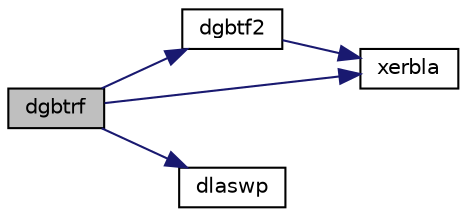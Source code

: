 digraph "dgbtrf"
{
 // LATEX_PDF_SIZE
  edge [fontname="Helvetica",fontsize="10",labelfontname="Helvetica",labelfontsize="10"];
  node [fontname="Helvetica",fontsize="10",shape=record];
  rankdir="LR";
  Node1 [label="dgbtrf",height=0.2,width=0.4,color="black", fillcolor="grey75", style="filled", fontcolor="black",tooltip="DGBTRF"];
  Node1 -> Node2 [color="midnightblue",fontsize="10",style="solid",fontname="Helvetica"];
  Node2 [label="dgbtf2",height=0.2,width=0.4,color="black", fillcolor="white", style="filled",URL="$dgbtf2_8f.html#ad1efab86e6d869915e059286ecf1bcb1",tooltip="DGBTF2 computes the LU factorization of a general band matrix using the unblocked version of the algo..."];
  Node2 -> Node3 [color="midnightblue",fontsize="10",style="solid",fontname="Helvetica"];
  Node3 [label="xerbla",height=0.2,width=0.4,color="black", fillcolor="white", style="filled",URL="$xerbla_8f.html#a377ee61015baf8dea7770b3a404b1c07",tooltip="XERBLA"];
  Node1 -> Node4 [color="midnightblue",fontsize="10",style="solid",fontname="Helvetica"];
  Node4 [label="dlaswp",height=0.2,width=0.4,color="black", fillcolor="white", style="filled",URL="$dlaswp_8f.html#a3ccc0cf84b0493bd9adcdc02fcff449f",tooltip="DLASWP performs a series of row interchanges on a general rectangular matrix."];
  Node1 -> Node3 [color="midnightblue",fontsize="10",style="solid",fontname="Helvetica"];
}
